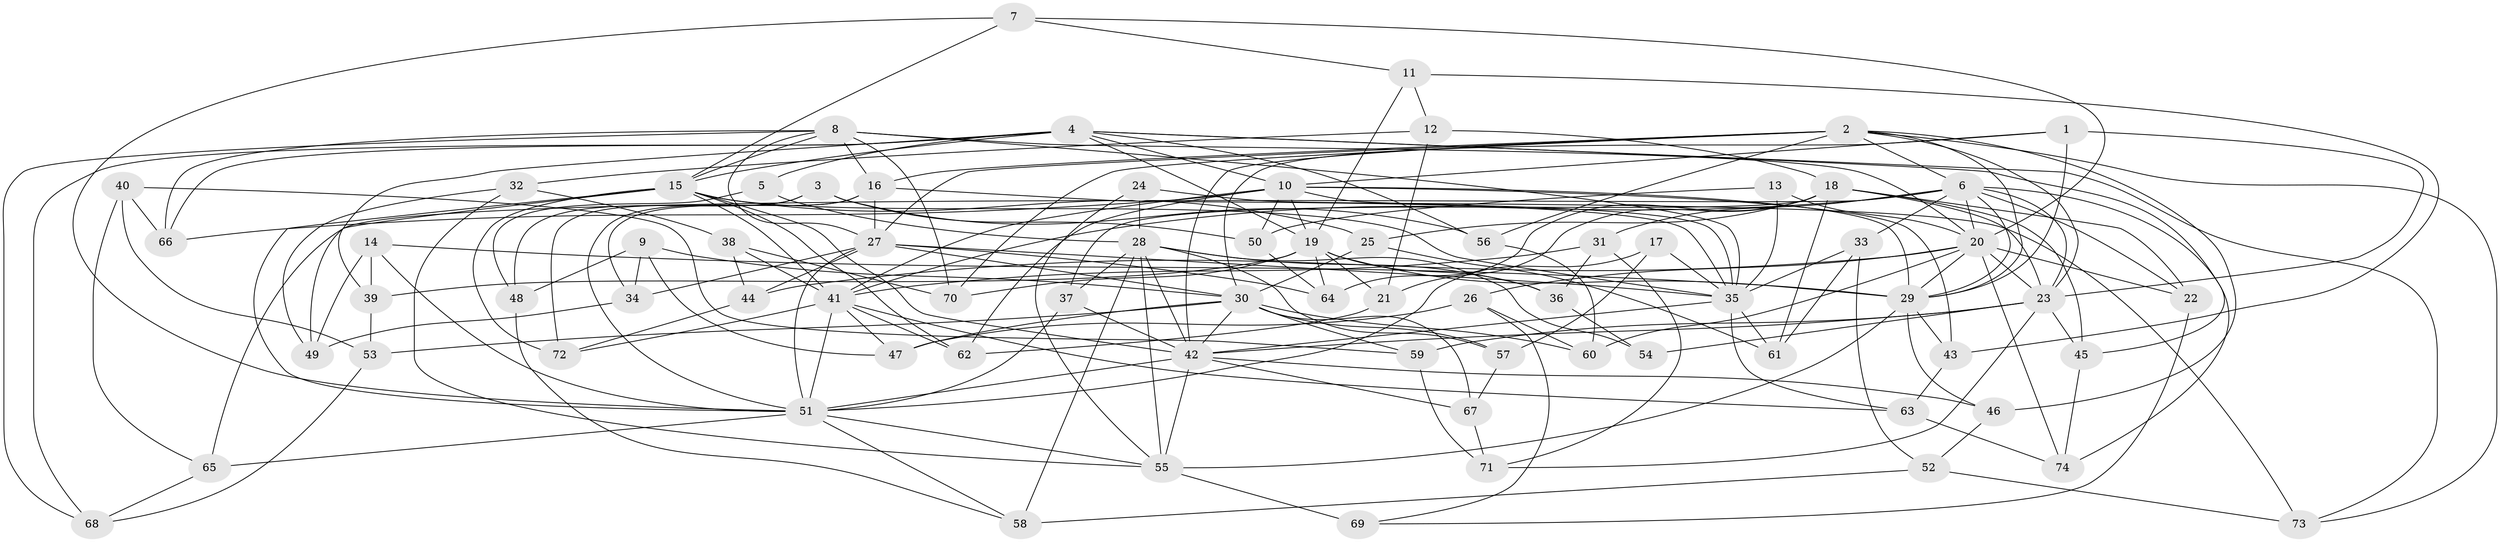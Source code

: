 // original degree distribution, {4: 1.0}
// Generated by graph-tools (version 1.1) at 2025/53/03/04/25 22:53:30]
// undirected, 74 vertices, 202 edges
graph export_dot {
  node [color=gray90,style=filled];
  1;
  2;
  3;
  4;
  5;
  6;
  7;
  8;
  9;
  10;
  11;
  12;
  13;
  14;
  15;
  16;
  17;
  18;
  19;
  20;
  21;
  22;
  23;
  24;
  25;
  26;
  27;
  28;
  29;
  30;
  31;
  32;
  33;
  34;
  35;
  36;
  37;
  38;
  39;
  40;
  41;
  42;
  43;
  44;
  45;
  46;
  47;
  48;
  49;
  50;
  51;
  52;
  53;
  54;
  55;
  56;
  57;
  58;
  59;
  60;
  61;
  62;
  63;
  64;
  65;
  66;
  67;
  68;
  69;
  70;
  71;
  72;
  73;
  74;
  1 -- 10 [weight=1.0];
  1 -- 23 [weight=1.0];
  1 -- 29 [weight=1.0];
  1 -- 30 [weight=1.0];
  2 -- 6 [weight=1.0];
  2 -- 16 [weight=1.0];
  2 -- 23 [weight=1.0];
  2 -- 27 [weight=2.0];
  2 -- 29 [weight=2.0];
  2 -- 42 [weight=1.0];
  2 -- 46 [weight=1.0];
  2 -- 56 [weight=1.0];
  2 -- 70 [weight=1.0];
  2 -- 73 [weight=1.0];
  3 -- 48 [weight=1.0];
  3 -- 50 [weight=1.0];
  3 -- 56 [weight=1.0];
  3 -- 72 [weight=1.0];
  4 -- 5 [weight=1.0];
  4 -- 10 [weight=1.0];
  4 -- 15 [weight=1.0];
  4 -- 19 [weight=1.0];
  4 -- 39 [weight=1.0];
  4 -- 45 [weight=1.0];
  4 -- 56 [weight=1.0];
  4 -- 66 [weight=1.0];
  4 -- 68 [weight=1.0];
  4 -- 73 [weight=1.0];
  5 -- 28 [weight=2.0];
  5 -- 48 [weight=1.0];
  6 -- 20 [weight=1.0];
  6 -- 22 [weight=1.0];
  6 -- 23 [weight=1.0];
  6 -- 29 [weight=1.0];
  6 -- 31 [weight=1.0];
  6 -- 33 [weight=1.0];
  6 -- 41 [weight=1.0];
  6 -- 65 [weight=1.0];
  6 -- 74 [weight=1.0];
  7 -- 11 [weight=1.0];
  7 -- 15 [weight=1.0];
  7 -- 20 [weight=1.0];
  7 -- 51 [weight=1.0];
  8 -- 15 [weight=2.0];
  8 -- 16 [weight=2.0];
  8 -- 20 [weight=1.0];
  8 -- 27 [weight=1.0];
  8 -- 35 [weight=1.0];
  8 -- 66 [weight=1.0];
  8 -- 68 [weight=1.0];
  8 -- 70 [weight=1.0];
  9 -- 30 [weight=1.0];
  9 -- 34 [weight=1.0];
  9 -- 47 [weight=1.0];
  9 -- 48 [weight=1.0];
  10 -- 19 [weight=1.0];
  10 -- 29 [weight=1.0];
  10 -- 35 [weight=1.0];
  10 -- 41 [weight=1.0];
  10 -- 43 [weight=1.0];
  10 -- 50 [weight=1.0];
  10 -- 62 [weight=1.0];
  10 -- 66 [weight=1.0];
  11 -- 12 [weight=1.0];
  11 -- 19 [weight=1.0];
  11 -- 43 [weight=1.0];
  12 -- 18 [weight=1.0];
  12 -- 21 [weight=1.0];
  12 -- 32 [weight=1.0];
  13 -- 20 [weight=2.0];
  13 -- 35 [weight=1.0];
  13 -- 50 [weight=1.0];
  14 -- 29 [weight=1.0];
  14 -- 39 [weight=1.0];
  14 -- 49 [weight=1.0];
  14 -- 51 [weight=1.0];
  15 -- 25 [weight=1.0];
  15 -- 35 [weight=1.0];
  15 -- 41 [weight=1.0];
  15 -- 42 [weight=1.0];
  15 -- 49 [weight=1.0];
  15 -- 51 [weight=1.0];
  15 -- 62 [weight=1.0];
  15 -- 72 [weight=1.0];
  16 -- 27 [weight=2.0];
  16 -- 34 [weight=1.0];
  16 -- 35 [weight=1.0];
  16 -- 51 [weight=1.0];
  17 -- 35 [weight=2.0];
  17 -- 51 [weight=1.0];
  17 -- 57 [weight=1.0];
  18 -- 21 [weight=1.0];
  18 -- 22 [weight=1.0];
  18 -- 23 [weight=2.0];
  18 -- 25 [weight=1.0];
  18 -- 37 [weight=1.0];
  18 -- 45 [weight=1.0];
  18 -- 61 [weight=1.0];
  18 -- 64 [weight=1.0];
  19 -- 21 [weight=1.0];
  19 -- 29 [weight=2.0];
  19 -- 36 [weight=1.0];
  19 -- 39 [weight=1.0];
  19 -- 64 [weight=1.0];
  19 -- 70 [weight=1.0];
  20 -- 22 [weight=1.0];
  20 -- 23 [weight=1.0];
  20 -- 26 [weight=1.0];
  20 -- 29 [weight=1.0];
  20 -- 44 [weight=1.0];
  20 -- 60 [weight=1.0];
  20 -- 74 [weight=1.0];
  21 -- 62 [weight=1.0];
  22 -- 69 [weight=1.0];
  23 -- 42 [weight=1.0];
  23 -- 45 [weight=1.0];
  23 -- 54 [weight=2.0];
  23 -- 59 [weight=1.0];
  23 -- 71 [weight=1.0];
  24 -- 28 [weight=2.0];
  24 -- 55 [weight=1.0];
  24 -- 73 [weight=1.0];
  25 -- 30 [weight=1.0];
  25 -- 61 [weight=1.0];
  26 -- 47 [weight=1.0];
  26 -- 60 [weight=1.0];
  26 -- 69 [weight=1.0];
  27 -- 30 [weight=2.0];
  27 -- 34 [weight=1.0];
  27 -- 35 [weight=1.0];
  27 -- 44 [weight=1.0];
  27 -- 51 [weight=1.0];
  27 -- 64 [weight=1.0];
  28 -- 36 [weight=1.0];
  28 -- 37 [weight=1.0];
  28 -- 42 [weight=2.0];
  28 -- 54 [weight=1.0];
  28 -- 55 [weight=1.0];
  28 -- 57 [weight=1.0];
  28 -- 58 [weight=1.0];
  29 -- 43 [weight=1.0];
  29 -- 46 [weight=1.0];
  29 -- 55 [weight=1.0];
  30 -- 42 [weight=1.0];
  30 -- 47 [weight=1.0];
  30 -- 53 [weight=1.0];
  30 -- 57 [weight=1.0];
  30 -- 59 [weight=1.0];
  30 -- 60 [weight=1.0];
  30 -- 67 [weight=1.0];
  31 -- 36 [weight=1.0];
  31 -- 41 [weight=1.0];
  31 -- 71 [weight=1.0];
  32 -- 38 [weight=1.0];
  32 -- 49 [weight=1.0];
  32 -- 55 [weight=1.0];
  33 -- 35 [weight=1.0];
  33 -- 52 [weight=1.0];
  33 -- 61 [weight=1.0];
  34 -- 49 [weight=1.0];
  35 -- 42 [weight=1.0];
  35 -- 61 [weight=1.0];
  35 -- 63 [weight=1.0];
  36 -- 54 [weight=1.0];
  37 -- 42 [weight=1.0];
  37 -- 51 [weight=1.0];
  38 -- 41 [weight=1.0];
  38 -- 44 [weight=1.0];
  38 -- 70 [weight=1.0];
  39 -- 53 [weight=1.0];
  40 -- 53 [weight=1.0];
  40 -- 59 [weight=1.0];
  40 -- 65 [weight=1.0];
  40 -- 66 [weight=1.0];
  41 -- 47 [weight=1.0];
  41 -- 51 [weight=1.0];
  41 -- 62 [weight=1.0];
  41 -- 63 [weight=1.0];
  41 -- 72 [weight=1.0];
  42 -- 46 [weight=1.0];
  42 -- 51 [weight=1.0];
  42 -- 55 [weight=1.0];
  42 -- 67 [weight=1.0];
  43 -- 63 [weight=1.0];
  44 -- 72 [weight=1.0];
  45 -- 74 [weight=1.0];
  46 -- 52 [weight=1.0];
  48 -- 58 [weight=1.0];
  50 -- 64 [weight=1.0];
  51 -- 55 [weight=1.0];
  51 -- 58 [weight=1.0];
  51 -- 65 [weight=1.0];
  52 -- 58 [weight=1.0];
  52 -- 73 [weight=1.0];
  53 -- 68 [weight=1.0];
  55 -- 69 [weight=2.0];
  56 -- 60 [weight=1.0];
  57 -- 67 [weight=1.0];
  59 -- 71 [weight=1.0];
  63 -- 74 [weight=1.0];
  65 -- 68 [weight=1.0];
  67 -- 71 [weight=1.0];
}
